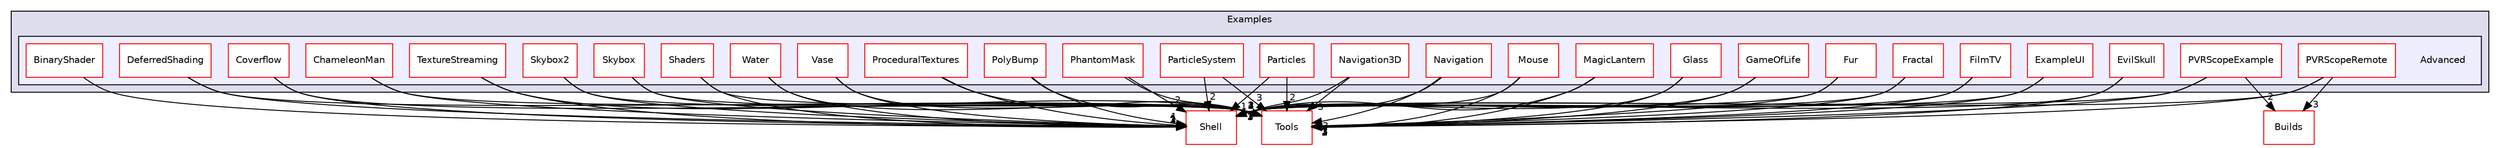 digraph "PVR/SDK_3.4/Examples/Advanced" {
  compound=true
  node [ fontsize="10", fontname="Helvetica"];
  edge [ labelfontsize="10", labelfontname="Helvetica"];
  subgraph clusterdir_9235ba7a2b8ccfd2cbbe5635d248230f {
    graph [ bgcolor="#ddddee", pencolor="black", label="Examples" fontname="Helvetica", fontsize="10", URL="dir_9235ba7a2b8ccfd2cbbe5635d248230f.html"]
  subgraph clusterdir_3311445bd4425c20b6c3fe25c066f270 {
    graph [ bgcolor="#eeeeff", pencolor="black", label="" URL="dir_3311445bd4425c20b6c3fe25c066f270.html"];
    dir_3311445bd4425c20b6c3fe25c066f270 [shape=plaintext label="Advanced"];
    dir_aa4009cd37d5568e0c5eae9e91dd3504 [shape=box label="BinaryShader" color="red" fillcolor="white" style="filled" URL="dir_aa4009cd37d5568e0c5eae9e91dd3504.html"];
    dir_eb88c044c65ed725c408cdc058b416f6 [shape=box label="ChameleonMan" color="red" fillcolor="white" style="filled" URL="dir_eb88c044c65ed725c408cdc058b416f6.html"];
    dir_25e6c48e72bc125f64e538f14bde0108 [shape=box label="Coverflow" color="red" fillcolor="white" style="filled" URL="dir_25e6c48e72bc125f64e538f14bde0108.html"];
    dir_07b3d0e9d3ac925ee33cead67177559e [shape=box label="DeferredShading" color="red" fillcolor="white" style="filled" URL="dir_07b3d0e9d3ac925ee33cead67177559e.html"];
    dir_91e666a5577b214602567db27765b93a [shape=box label="EvilSkull" color="red" fillcolor="white" style="filled" URL="dir_91e666a5577b214602567db27765b93a.html"];
    dir_6899c37c45b1ab5e771d675f0424da29 [shape=box label="ExampleUI" color="red" fillcolor="white" style="filled" URL="dir_6899c37c45b1ab5e771d675f0424da29.html"];
    dir_9d2b2ca2b6b4f268b6cd6627b2370a1b [shape=box label="FilmTV" color="red" fillcolor="white" style="filled" URL="dir_9d2b2ca2b6b4f268b6cd6627b2370a1b.html"];
    dir_6b942235daf0c8db59454e5eeb924b79 [shape=box label="Fractal" color="red" fillcolor="white" style="filled" URL="dir_6b942235daf0c8db59454e5eeb924b79.html"];
    dir_684ba5041147272a4447f19b7db9c21a [shape=box label="Fur" color="red" fillcolor="white" style="filled" URL="dir_684ba5041147272a4447f19b7db9c21a.html"];
    dir_481956f5fd6b203f1329c2ce31f19f1b [shape=box label="GameOfLife" color="red" fillcolor="white" style="filled" URL="dir_481956f5fd6b203f1329c2ce31f19f1b.html"];
    dir_77abe3ae5d9694db12a1c07eecd104d3 [shape=box label="Glass" color="red" fillcolor="white" style="filled" URL="dir_77abe3ae5d9694db12a1c07eecd104d3.html"];
    dir_bf6efcebe2b02aa4c7165f683f12d0a9 [shape=box label="MagicLantern" color="red" fillcolor="white" style="filled" URL="dir_bf6efcebe2b02aa4c7165f683f12d0a9.html"];
    dir_7039a6e3badef348d54b4cf4aadf905c [shape=box label="Mouse" color="red" fillcolor="white" style="filled" URL="dir_7039a6e3badef348d54b4cf4aadf905c.html"];
    dir_32b74e85519c975a45363ece07a058b0 [shape=box label="Navigation" color="red" fillcolor="white" style="filled" URL="dir_32b74e85519c975a45363ece07a058b0.html"];
    dir_7e72ad61714fecb5514c5fe093a7b180 [shape=box label="Navigation3D" color="red" fillcolor="white" style="filled" URL="dir_7e72ad61714fecb5514c5fe093a7b180.html"];
    dir_4a9e522fe256f23a31979f85be6b4aee [shape=box label="Particles" color="red" fillcolor="white" style="filled" URL="dir_4a9e522fe256f23a31979f85be6b4aee.html"];
    dir_3f9d1120fcdc1cad8b6de461848571f9 [shape=box label="ParticleSystem" color="red" fillcolor="white" style="filled" URL="dir_3f9d1120fcdc1cad8b6de461848571f9.html"];
    dir_b4095f1c9320a554c5e946d2f3088c04 [shape=box label="PhantomMask" color="red" fillcolor="white" style="filled" URL="dir_b4095f1c9320a554c5e946d2f3088c04.html"];
    dir_64ca078f93ab182b78bd7384dc21b16d [shape=box label="PolyBump" color="red" fillcolor="white" style="filled" URL="dir_64ca078f93ab182b78bd7384dc21b16d.html"];
    dir_6ce8f78a8ce29102a80a9e63e3dc519d [shape=box label="ProceduralTextures" color="red" fillcolor="white" style="filled" URL="dir_6ce8f78a8ce29102a80a9e63e3dc519d.html"];
    dir_18f755b87017dddb26af0c20f0d4525f [shape=box label="PVRScopeExample" color="red" fillcolor="white" style="filled" URL="dir_18f755b87017dddb26af0c20f0d4525f.html"];
    dir_70e5853cec87b1ddd5267c4ee1d708d4 [shape=box label="PVRScopeRemote" color="red" fillcolor="white" style="filled" URL="dir_70e5853cec87b1ddd5267c4ee1d708d4.html"];
    dir_2090c87067621a0becb63d5ba5d71494 [shape=box label="Shaders" color="red" fillcolor="white" style="filled" URL="dir_2090c87067621a0becb63d5ba5d71494.html"];
    dir_b8e774a836a8b4d06704011302be313c [shape=box label="Skybox" color="red" fillcolor="white" style="filled" URL="dir_b8e774a836a8b4d06704011302be313c.html"];
    dir_478ac6598a72c0d8ffe225a598449593 [shape=box label="Skybox2" color="red" fillcolor="white" style="filled" URL="dir_478ac6598a72c0d8ffe225a598449593.html"];
    dir_db32b2f34716585959f0e317a934eafc [shape=box label="TextureStreaming" color="red" fillcolor="white" style="filled" URL="dir_db32b2f34716585959f0e317a934eafc.html"];
    dir_ed29eb7e9a528346753ddef85051073b [shape=box label="Vase" color="red" fillcolor="white" style="filled" URL="dir_ed29eb7e9a528346753ddef85051073b.html"];
    dir_f15c0e9cf8d66e4a3b31bd1cbabf1930 [shape=box label="Water" color="red" fillcolor="white" style="filled" URL="dir_f15c0e9cf8d66e4a3b31bd1cbabf1930.html"];
  }
  }
  dir_de41955a66a331b990d60d5323117a97 [shape=box label="Shell" fillcolor="white" style="filled" color="red" URL="dir_de41955a66a331b990d60d5323117a97.html"];
  dir_1af8ad330c4bc410d3d82949093945d2 [shape=box label="Builds" fillcolor="white" style="filled" color="red" URL="dir_1af8ad330c4bc410d3d82949093945d2.html"];
  dir_5222bd6691dac9df766f8a52293393a2 [shape=box label="Tools" fillcolor="white" style="filled" color="red" URL="dir_5222bd6691dac9df766f8a52293393a2.html"];
  dir_f15c0e9cf8d66e4a3b31bd1cbabf1930->dir_de41955a66a331b990d60d5323117a97 [headlabel="2", labeldistance=1.5 headhref="dir_000619_000133.html"];
  dir_f15c0e9cf8d66e4a3b31bd1cbabf1930->dir_5222bd6691dac9df766f8a52293393a2 [headlabel="2", labeldistance=1.5 headhref="dir_000619_001762.html"];
  dir_7e72ad61714fecb5514c5fe093a7b180->dir_de41955a66a331b990d60d5323117a97 [headlabel="3", labeldistance=1.5 headhref="dir_000875_000133.html"];
  dir_7e72ad61714fecb5514c5fe093a7b180->dir_5222bd6691dac9df766f8a52293393a2 [headlabel="3", labeldistance=1.5 headhref="dir_000875_001762.html"];
  dir_b4095f1c9320a554c5e946d2f3088c04->dir_de41955a66a331b990d60d5323117a97 [headlabel="2", labeldistance=1.5 headhref="dir_000601_000133.html"];
  dir_b4095f1c9320a554c5e946d2f3088c04->dir_5222bd6691dac9df766f8a52293393a2 [headlabel="2", labeldistance=1.5 headhref="dir_000601_001762.html"];
  dir_18f755b87017dddb26af0c20f0d4525f->dir_de41955a66a331b990d60d5323117a97 [headlabel="3", labeldistance=1.5 headhref="dir_000609_000133.html"];
  dir_18f755b87017dddb26af0c20f0d4525f->dir_1af8ad330c4bc410d3d82949093945d2 [headlabel="2", labeldistance=1.5 headhref="dir_000609_000027.html"];
  dir_18f755b87017dddb26af0c20f0d4525f->dir_5222bd6691dac9df766f8a52293393a2 [headlabel="3", labeldistance=1.5 headhref="dir_000609_001762.html"];
  dir_9d2b2ca2b6b4f268b6cd6627b2370a1b->dir_de41955a66a331b990d60d5323117a97 [headlabel="3", labeldistance=1.5 headhref="dir_000255_000133.html"];
  dir_9d2b2ca2b6b4f268b6cd6627b2370a1b->dir_5222bd6691dac9df766f8a52293393a2 [headlabel="3", labeldistance=1.5 headhref="dir_000255_001762.html"];
  dir_481956f5fd6b203f1329c2ce31f19f1b->dir_de41955a66a331b990d60d5323117a97 [headlabel="1", labeldistance=1.5 headhref="dir_000588_000133.html"];
  dir_481956f5fd6b203f1329c2ce31f19f1b->dir_5222bd6691dac9df766f8a52293393a2 [headlabel="1", labeldistance=1.5 headhref="dir_000588_001762.html"];
  dir_32b74e85519c975a45363ece07a058b0->dir_de41955a66a331b990d60d5323117a97 [headlabel="3", labeldistance=1.5 headhref="dir_000591_000133.html"];
  dir_32b74e85519c975a45363ece07a058b0->dir_5222bd6691dac9df766f8a52293393a2 [headlabel="3", labeldistance=1.5 headhref="dir_000591_001762.html"];
  dir_3f9d1120fcdc1cad8b6de461848571f9->dir_de41955a66a331b990d60d5323117a97 [headlabel="2", labeldistance=1.5 headhref="dir_000596_000133.html"];
  dir_3f9d1120fcdc1cad8b6de461848571f9->dir_5222bd6691dac9df766f8a52293393a2 [headlabel="3", labeldistance=1.5 headhref="dir_000596_001762.html"];
  dir_eb88c044c65ed725c408cdc058b416f6->dir_de41955a66a331b990d60d5323117a97 [headlabel="2", labeldistance=1.5 headhref="dir_000544_000133.html"];
  dir_eb88c044c65ed725c408cdc058b416f6->dir_5222bd6691dac9df766f8a52293393a2 [headlabel="2", labeldistance=1.5 headhref="dir_000544_001762.html"];
  dir_25e6c48e72bc125f64e538f14bde0108->dir_de41955a66a331b990d60d5323117a97 [headlabel="3", labeldistance=1.5 headhref="dir_000564_000133.html"];
  dir_25e6c48e72bc125f64e538f14bde0108->dir_5222bd6691dac9df766f8a52293393a2 [headlabel="3", labeldistance=1.5 headhref="dir_000564_001762.html"];
  dir_db32b2f34716585959f0e317a934eafc->dir_de41955a66a331b990d60d5323117a97 [headlabel="2", labeldistance=1.5 headhref="dir_001078_000133.html"];
  dir_db32b2f34716585959f0e317a934eafc->dir_5222bd6691dac9df766f8a52293393a2 [headlabel="4", labeldistance=1.5 headhref="dir_001078_001762.html"];
  dir_2090c87067621a0becb63d5ba5d71494->dir_de41955a66a331b990d60d5323117a97 [headlabel="2", labeldistance=1.5 headhref="dir_000901_000133.html"];
  dir_2090c87067621a0becb63d5ba5d71494->dir_5222bd6691dac9df766f8a52293393a2 [headlabel="2", labeldistance=1.5 headhref="dir_000901_001762.html"];
  dir_aa4009cd37d5568e0c5eae9e91dd3504->dir_de41955a66a331b990d60d5323117a97 [headlabel="2", labeldistance=1.5 headhref="dir_000529_000133.html"];
  dir_b8e774a836a8b4d06704011302be313c->dir_de41955a66a331b990d60d5323117a97 [headlabel="1", labeldistance=1.5 headhref="dir_000872_000133.html"];
  dir_b8e774a836a8b4d06704011302be313c->dir_5222bd6691dac9df766f8a52293393a2 [headlabel="1", labeldistance=1.5 headhref="dir_000872_001762.html"];
  dir_6899c37c45b1ab5e771d675f0424da29->dir_de41955a66a331b990d60d5323117a97 [headlabel="2", labeldistance=1.5 headhref="dir_000200_000133.html"];
  dir_6899c37c45b1ab5e771d675f0424da29->dir_5222bd6691dac9df766f8a52293393a2 [headlabel="2", labeldistance=1.5 headhref="dir_000200_001762.html"];
  dir_7039a6e3badef348d54b4cf4aadf905c->dir_de41955a66a331b990d60d5323117a97 [headlabel="1", labeldistance=1.5 headhref="dir_000892_000133.html"];
  dir_7039a6e3badef348d54b4cf4aadf905c->dir_5222bd6691dac9df766f8a52293393a2 [headlabel="1", labeldistance=1.5 headhref="dir_000892_001762.html"];
  dir_4a9e522fe256f23a31979f85be6b4aee->dir_de41955a66a331b990d60d5323117a97 [headlabel="1", labeldistance=1.5 headhref="dir_000293_000133.html"];
  dir_4a9e522fe256f23a31979f85be6b4aee->dir_5222bd6691dac9df766f8a52293393a2 [headlabel="2", labeldistance=1.5 headhref="dir_000293_001762.html"];
  dir_64ca078f93ab182b78bd7384dc21b16d->dir_de41955a66a331b990d60d5323117a97 [headlabel="1", labeldistance=1.5 headhref="dir_000985_000133.html"];
  dir_64ca078f93ab182b78bd7384dc21b16d->dir_5222bd6691dac9df766f8a52293393a2 [headlabel="1", labeldistance=1.5 headhref="dir_000985_001762.html"];
  dir_684ba5041147272a4447f19b7db9c21a->dir_de41955a66a331b990d60d5323117a97 [headlabel="1", labeldistance=1.5 headhref="dir_000779_000133.html"];
  dir_684ba5041147272a4447f19b7db9c21a->dir_5222bd6691dac9df766f8a52293393a2 [headlabel="1", labeldistance=1.5 headhref="dir_000779_001762.html"];
  dir_6ce8f78a8ce29102a80a9e63e3dc519d->dir_de41955a66a331b990d60d5323117a97 [headlabel="1", labeldistance=1.5 headhref="dir_000606_000133.html"];
  dir_6ce8f78a8ce29102a80a9e63e3dc519d->dir_5222bd6691dac9df766f8a52293393a2 [headlabel="2", labeldistance=1.5 headhref="dir_000606_001762.html"];
  dir_bf6efcebe2b02aa4c7165f683f12d0a9->dir_de41955a66a331b990d60d5323117a97 [headlabel="2", labeldistance=1.5 headhref="dir_000818_000133.html"];
  dir_bf6efcebe2b02aa4c7165f683f12d0a9->dir_5222bd6691dac9df766f8a52293393a2 [headlabel="2", labeldistance=1.5 headhref="dir_000818_001762.html"];
  dir_478ac6598a72c0d8ffe225a598449593->dir_de41955a66a331b990d60d5323117a97 [headlabel="2", labeldistance=1.5 headhref="dir_000467_000133.html"];
  dir_478ac6598a72c0d8ffe225a598449593->dir_5222bd6691dac9df766f8a52293393a2 [headlabel="2", labeldistance=1.5 headhref="dir_000467_001762.html"];
  dir_ed29eb7e9a528346753ddef85051073b->dir_de41955a66a331b990d60d5323117a97 [headlabel="1", labeldistance=1.5 headhref="dir_001021_000133.html"];
  dir_ed29eb7e9a528346753ddef85051073b->dir_5222bd6691dac9df766f8a52293393a2 [headlabel="1", labeldistance=1.5 headhref="dir_001021_001762.html"];
  dir_70e5853cec87b1ddd5267c4ee1d708d4->dir_de41955a66a331b990d60d5323117a97 [headlabel="3", labeldistance=1.5 headhref="dir_000614_000133.html"];
  dir_70e5853cec87b1ddd5267c4ee1d708d4->dir_1af8ad330c4bc410d3d82949093945d2 [headlabel="3", labeldistance=1.5 headhref="dir_000614_000027.html"];
  dir_70e5853cec87b1ddd5267c4ee1d708d4->dir_5222bd6691dac9df766f8a52293393a2 [headlabel="3", labeldistance=1.5 headhref="dir_000614_001762.html"];
  dir_6b942235daf0c8db59454e5eeb924b79->dir_de41955a66a331b990d60d5323117a97 [headlabel="3", labeldistance=1.5 headhref="dir_000583_000133.html"];
  dir_6b942235daf0c8db59454e5eeb924b79->dir_5222bd6691dac9df766f8a52293393a2 [headlabel="3", labeldistance=1.5 headhref="dir_000583_001762.html"];
  dir_91e666a5577b214602567db27765b93a->dir_de41955a66a331b990d60d5323117a97 [headlabel="1", labeldistance=1.5 headhref="dir_000791_000133.html"];
  dir_91e666a5577b214602567db27765b93a->dir_5222bd6691dac9df766f8a52293393a2 [headlabel="1", labeldistance=1.5 headhref="dir_000791_001762.html"];
  dir_07b3d0e9d3ac925ee33cead67177559e->dir_de41955a66a331b990d60d5323117a97 [headlabel="2", labeldistance=1.5 headhref="dir_000736_000133.html"];
  dir_07b3d0e9d3ac925ee33cead67177559e->dir_5222bd6691dac9df766f8a52293393a2 [headlabel="2", labeldistance=1.5 headhref="dir_000736_001762.html"];
  dir_77abe3ae5d9694db12a1c07eecd104d3->dir_de41955a66a331b990d60d5323117a97 [headlabel="1", labeldistance=1.5 headhref="dir_000555_000133.html"];
  dir_77abe3ae5d9694db12a1c07eecd104d3->dir_5222bd6691dac9df766f8a52293393a2 [headlabel="1", labeldistance=1.5 headhref="dir_000555_001762.html"];
}
